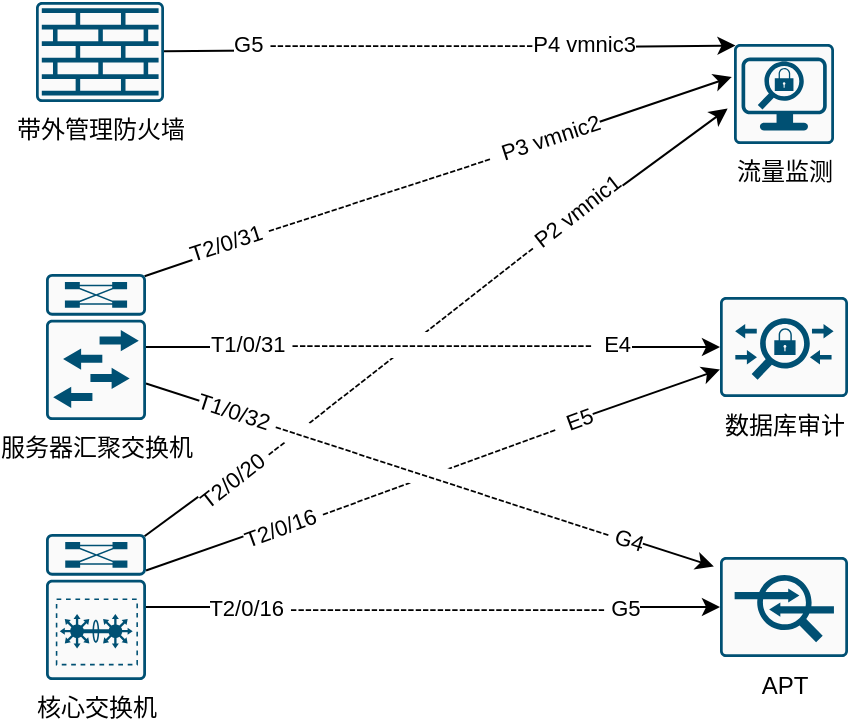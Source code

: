 <mxfile version="14.1.2" type="github"><diagram id="tpcSOSg6JUru0gfrGN7E" name="Page-1"><mxGraphModel dx="813" dy="431" grid="0" gridSize="10" guides="1" tooltips="1" connect="1" arrows="1" fold="1" page="1" pageScale="1" pageWidth="827" pageHeight="1169" math="0" shadow="0"><root><mxCell id="0"/><mxCell id="1" parent="0"/><mxCell id="ua-Sf-hurywAnGhoHgnk-14" style="edgeStyle=orthogonalEdgeStyle;rounded=0;orthogonalLoop=1;jettySize=auto;html=1;entryX=0;entryY=0.5;entryDx=0;entryDy=0;entryPerimeter=0;" edge="1" parent="1" source="ua-Sf-hurywAnGhoHgnk-4" target="ua-Sf-hurywAnGhoHgnk-7"><mxGeometry relative="1" as="geometry"/></mxCell><mxCell id="ua-Sf-hurywAnGhoHgnk-35" value="T2/0/16 ------------------------------------------- G5" style="edgeLabel;html=1;align=center;verticalAlign=middle;resizable=0;points=[];" vertex="1" connectable="0" parent="ua-Sf-hurywAnGhoHgnk-14"><mxGeometry x="-0.036" relative="1" as="geometry"><mxPoint as="offset"/></mxGeometry></mxCell><mxCell id="ua-Sf-hurywAnGhoHgnk-20" style="edgeStyle=none;rounded=0;orthogonalLoop=1;jettySize=auto;html=1;exitX=0.985;exitY=0.015;exitDx=0;exitDy=0;exitPerimeter=0;entryX=-0.064;entryY=0.646;entryDx=0;entryDy=0;entryPerimeter=0;" edge="1" parent="1" source="ua-Sf-hurywAnGhoHgnk-4" target="ua-Sf-hurywAnGhoHgnk-9"><mxGeometry relative="1" as="geometry"/></mxCell><mxCell id="ua-Sf-hurywAnGhoHgnk-30" value="T2/0/20 ---------------------------------------------- P2 vmnic1" style="edgeLabel;html=1;align=center;verticalAlign=middle;resizable=0;points=[];rotation=-38;" vertex="1" connectable="0" parent="ua-Sf-hurywAnGhoHgnk-20"><mxGeometry x="-0.092" relative="1" as="geometry"><mxPoint as="offset"/></mxGeometry></mxCell><mxCell id="ua-Sf-hurywAnGhoHgnk-21" style="edgeStyle=none;rounded=0;orthogonalLoop=1;jettySize=auto;html=1;exitX=1;exitY=0.25;exitDx=0;exitDy=0;exitPerimeter=0;" edge="1" parent="1" source="ua-Sf-hurywAnGhoHgnk-4" target="ua-Sf-hurywAnGhoHgnk-6"><mxGeometry relative="1" as="geometry"/></mxCell><mxCell id="ua-Sf-hurywAnGhoHgnk-33" value="T2/0/16 ----------------------------------&amp;nbsp; E5" style="edgeLabel;html=1;align=center;verticalAlign=middle;resizable=0;points=[];rotation=-20;" vertex="1" connectable="0" parent="ua-Sf-hurywAnGhoHgnk-21"><mxGeometry x="-0.058" y="-1" relative="1" as="geometry"><mxPoint as="offset"/></mxGeometry></mxCell><mxCell id="ua-Sf-hurywAnGhoHgnk-4" value="核心交换机" style="points=[[0.015,0.015,0],[0.985,0.015,0],[0.985,0.985,0],[0.015,0.985,0],[0.25,0,0],[0.5,0,0],[0.75,0,0],[1,0.25,0],[1,0.5,0],[1,0.75,0],[0.75,1,0],[0.5,1,0],[0.25,1,0],[0,0.75,0],[0,0.5,0],[0,0.25,0]];verticalLabelPosition=bottom;html=1;verticalAlign=top;aspect=fixed;align=center;pointerEvents=1;shape=mxgraph.cisco19.rect;prIcon=6500_vss;fillColor=#FAFAFA;strokeColor=#005073;" vertex="1" parent="1"><mxGeometry x="172" y="380" width="50" height="73" as="geometry"/></mxCell><mxCell id="ua-Sf-hurywAnGhoHgnk-13" style="edgeStyle=orthogonalEdgeStyle;rounded=0;orthogonalLoop=1;jettySize=auto;html=1;entryX=0;entryY=0.5;entryDx=0;entryDy=0;entryPerimeter=0;" edge="1" parent="1" source="ua-Sf-hurywAnGhoHgnk-5" target="ua-Sf-hurywAnGhoHgnk-6"><mxGeometry relative="1" as="geometry"/></mxCell><mxCell id="ua-Sf-hurywAnGhoHgnk-31" value="T1/0/31 -----------------------------------------&amp;nbsp; E4" style="edgeLabel;html=1;align=center;verticalAlign=middle;resizable=0;points=[];" vertex="1" connectable="0" parent="ua-Sf-hurywAnGhoHgnk-13"><mxGeometry x="-0.173" relative="1" as="geometry"><mxPoint x="18.2" y="-1.5" as="offset"/></mxGeometry></mxCell><mxCell id="ua-Sf-hurywAnGhoHgnk-17" style="rounded=0;orthogonalLoop=1;jettySize=auto;html=1;exitX=0.985;exitY=0.015;exitDx=0;exitDy=0;exitPerimeter=0;entryX=-0.022;entryY=0.329;entryDx=0;entryDy=0;entryPerimeter=0;" edge="1" parent="1" source="ua-Sf-hurywAnGhoHgnk-5" target="ua-Sf-hurywAnGhoHgnk-9"><mxGeometry relative="1" as="geometry"><mxPoint x="448" y="123" as="targetPoint"/></mxGeometry></mxCell><mxCell id="ua-Sf-hurywAnGhoHgnk-26" value="T2/0/31 --------------------------------&amp;nbsp; P3 vmnic2" style="edgeLabel;html=1;align=center;verticalAlign=middle;resizable=0;points=[];rotation=-18;" vertex="1" connectable="0" parent="ua-Sf-hurywAnGhoHgnk-17"><mxGeometry x="-0.146" y="2" relative="1" as="geometry"><mxPoint as="offset"/></mxGeometry></mxCell><mxCell id="ua-Sf-hurywAnGhoHgnk-23" style="edgeStyle=none;rounded=0;orthogonalLoop=1;jettySize=auto;html=1;exitX=1;exitY=0.75;exitDx=0;exitDy=0;exitPerimeter=0;entryX=-0.048;entryY=0.095;entryDx=0;entryDy=0;entryPerimeter=0;" edge="1" parent="1" source="ua-Sf-hurywAnGhoHgnk-5" target="ua-Sf-hurywAnGhoHgnk-7"><mxGeometry relative="1" as="geometry"/></mxCell><mxCell id="ua-Sf-hurywAnGhoHgnk-34" value="T1/0/32 ------------------------------------------------ G4" style="edgeLabel;html=1;align=center;verticalAlign=middle;resizable=0;points=[];rotation=18;" vertex="1" connectable="0" parent="ua-Sf-hurywAnGhoHgnk-23"><mxGeometry x="-0.035" relative="1" as="geometry"><mxPoint as="offset"/></mxGeometry></mxCell><mxCell id="ua-Sf-hurywAnGhoHgnk-5" value="服务器汇聚交换机" style="points=[[0.015,0.015,0],[0.985,0.015,0],[0.985,0.985,0],[0.015,0.985,0],[0.25,0,0],[0.5,0,0],[0.75,0,0],[1,0.25,0],[1,0.5,0],[1,0.75,0],[0.75,1,0],[0.5,1,0],[0.25,1,0],[0,0.75,0],[0,0.5,0],[0,0.25,0]];verticalLabelPosition=bottom;html=1;verticalAlign=top;aspect=fixed;align=center;pointerEvents=1;shape=mxgraph.cisco19.rect;prIcon=l2_modular;fillColor=#FAFAFA;strokeColor=#005073;" vertex="1" parent="1"><mxGeometry x="172" y="250" width="50" height="73" as="geometry"/></mxCell><mxCell id="ua-Sf-hurywAnGhoHgnk-6" value="数据库审计" style="points=[[0.015,0.015,0],[0.985,0.015,0],[0.985,0.985,0],[0.015,0.985,0],[0.25,0,0],[0.5,0,0],[0.75,0,0],[1,0.25,0],[1,0.5,0],[1,0.75,0],[0.75,1,0],[0.5,1,0],[0.25,1,0],[0,0.75,0],[0,0.5,0],[0,0.25,0]];verticalLabelPosition=bottom;html=1;verticalAlign=top;aspect=fixed;align=center;pointerEvents=1;shape=mxgraph.cisco19.rect;prIcon=acs;fillColor=#FAFAFA;strokeColor=#005073;" vertex="1" parent="1"><mxGeometry x="509" y="261.5" width="64" height="50" as="geometry"/></mxCell><mxCell id="ua-Sf-hurywAnGhoHgnk-7" value="APT" style="points=[[0.015,0.015,0],[0.985,0.015,0],[0.985,0.985,0],[0.015,0.985,0],[0.25,0,0],[0.5,0,0],[0.75,0,0],[1,0.25,0],[1,0.5,0],[1,0.75,0],[0.75,1,0],[0.5,1,0],[0.25,1,0],[0,0.75,0],[0,0.5,0],[0,0.25,0]];verticalLabelPosition=bottom;html=1;verticalAlign=top;aspect=fixed;align=center;pointerEvents=1;shape=mxgraph.cisco19.rect;prIcon=ips_ids;fillColor=#FAFAFA;strokeColor=#005073;" vertex="1" parent="1"><mxGeometry x="509" y="391.5" width="64" height="50" as="geometry"/></mxCell><mxCell id="ua-Sf-hurywAnGhoHgnk-11" style="rounded=0;orthogonalLoop=1;jettySize=auto;html=1;entryX=0.015;entryY=0.015;entryDx=0;entryDy=0;entryPerimeter=0;" edge="1" parent="1" source="ua-Sf-hurywAnGhoHgnk-8" target="ua-Sf-hurywAnGhoHgnk-9"><mxGeometry relative="1" as="geometry"/></mxCell><mxCell id="ua-Sf-hurywAnGhoHgnk-24" value="G5 ------------------------------------P4 vmnic3" style="edgeLabel;html=1;align=center;verticalAlign=middle;resizable=0;points=[];" vertex="1" connectable="0" parent="ua-Sf-hurywAnGhoHgnk-11"><mxGeometry x="-0.215" relative="1" as="geometry"><mxPoint x="22.59" y="-2.52" as="offset"/></mxGeometry></mxCell><mxCell id="ua-Sf-hurywAnGhoHgnk-8" value="带外管理防火墙" style="points=[[0.015,0.015,0],[0.985,0.015,0],[0.985,0.985,0],[0.015,0.985,0],[0.25,0,0],[0.5,0,0],[0.75,0,0],[1,0.25,0],[1,0.5,0],[1,0.75,0],[0.75,1,0],[0.5,1,0],[0.25,1,0],[0,0.75,0],[0,0.5,0],[0,0.25,0]];verticalLabelPosition=bottom;html=1;verticalAlign=top;aspect=fixed;align=center;pointerEvents=1;shape=mxgraph.cisco19.rect;prIcon=firewall;fillColor=#FAFAFA;strokeColor=#005073;" vertex="1" parent="1"><mxGeometry x="167" y="114" width="64" height="50" as="geometry"/></mxCell><mxCell id="ua-Sf-hurywAnGhoHgnk-9" value="流量监测" style="points=[[0.015,0.015,0],[0.985,0.015,0],[0.985,0.985,0],[0.015,0.985,0],[0.25,0,0],[0.5,0,0],[0.75,0,0],[1,0.25,0],[1,0.5,0],[1,0.75,0],[0.75,1,0],[0.5,1,0],[0.25,1,0],[0,0.75,0],[0,0.5,0],[0,0.25,0]];verticalLabelPosition=bottom;html=1;verticalAlign=top;aspect=fixed;align=center;pointerEvents=1;shape=mxgraph.cisco19.rect;prIcon=security_management;fillColor=#FAFAFA;strokeColor=#005073;" vertex="1" parent="1"><mxGeometry x="516" y="135" width="50" height="50" as="geometry"/></mxCell></root></mxGraphModel></diagram></mxfile>